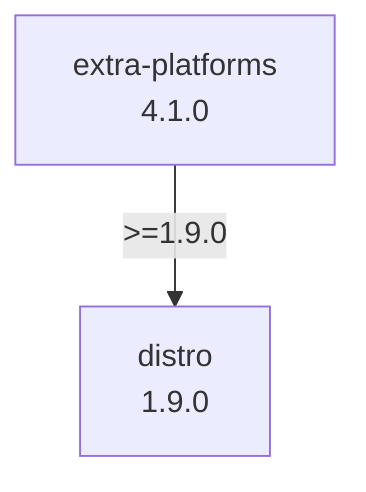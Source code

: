 flowchart TD
    classDef missing stroke-dasharray: 5
    distro["distro\n1.9.0"]
    extra-platforms["extra-platforms\n4.1.0"]
    extra-platforms -- ">=1.9.0" --> distro